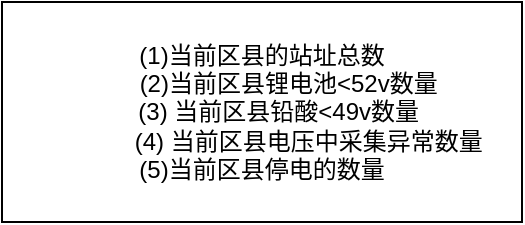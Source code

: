 <mxfile version="21.6.2" type="github">
  <diagram name="第 1 页" id="YlHd71oeAPm1Yk9yJuap">
    <mxGraphModel dx="910" dy="518" grid="1" gridSize="10" guides="1" tooltips="1" connect="1" arrows="1" fold="1" page="1" pageScale="1" pageWidth="827" pageHeight="1169" math="0" shadow="0">
      <root>
        <mxCell id="0" />
        <mxCell id="1" parent="0" />
        <mxCell id="_a2qOcLuyAGTcwhGrG3Q-1" value="(1)当前区县的站址总数&lt;br&gt;&amp;nbsp; &amp;nbsp; &amp;nbsp; &amp;nbsp; (2)当前区县锂电池&amp;lt;52v数量&lt;br&gt;&amp;nbsp; &amp;nbsp; &amp;nbsp;(3) 当前区县铅酸&amp;lt;49v数量&lt;br&gt;&amp;nbsp; &amp;nbsp; &amp;nbsp; &amp;nbsp; &amp;nbsp; &amp;nbsp; &amp;nbsp; (4) 当前区县电压中采集异常数量&lt;br&gt;(5)当前区县停电的数量" style="rounded=0;whiteSpace=wrap;html=1;" vertex="1" parent="1">
          <mxGeometry x="250" y="460" width="260" height="110" as="geometry" />
        </mxCell>
      </root>
    </mxGraphModel>
  </diagram>
</mxfile>
